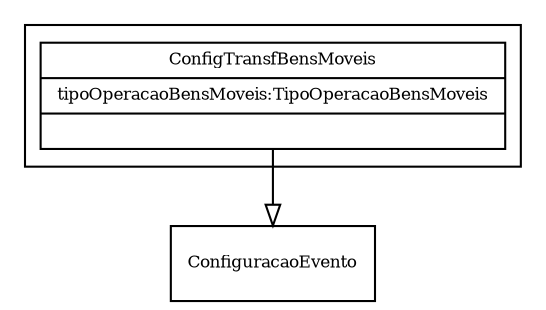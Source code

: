 digraph G{
fontname = "Times-Roman"
fontsize = 8

node [
        fontname = "Times-Roman"
        fontsize = 8
        shape = "record"
]

edge [
        fontname = "Times-Roman"
        fontsize = 8
]

subgraph clusterCONFIGURACAO_DE_TRANSFERENCIA_DE_BENS_MOVEIS
{
ConfigTransfBensMoveis [label = "{ConfigTransfBensMoveis|tipoOperacaoBensMoveis:TipoOperacaoBensMoveis\l|\l}"]
}
edge [ arrowhead = "empty" headlabel = "" taillabel = ""] ConfigTransfBensMoveis -> ConfiguracaoEvento
}
